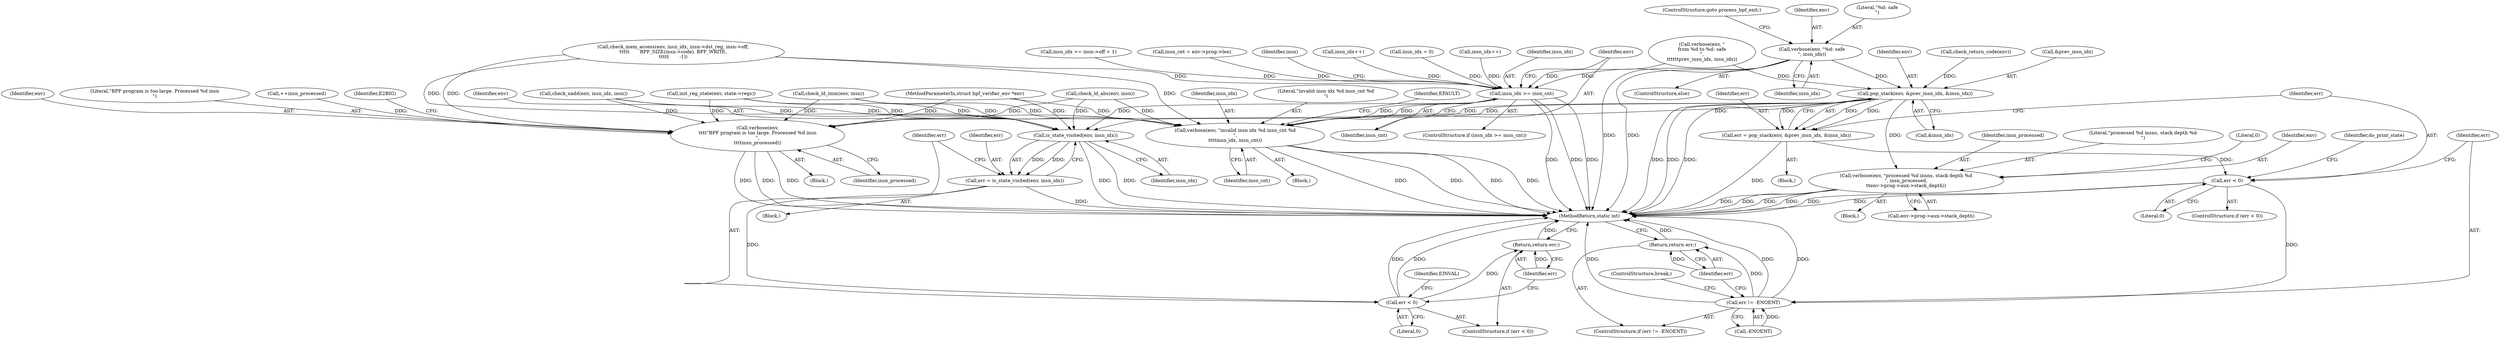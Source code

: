 digraph "0_linux_c131187db2d3fa2f8bf32fdf4e9a4ef805168467_1@pointer" {
"1000252" [label="(Call,verbose(env, \"%d: safe\n\", insn_idx))"];
"1000181" [label="(Call,insn_idx >= insn_cnt)"];
"1000185" [label="(Call,verbose(env, \"invalid insn idx %d insn_cnt %d\n\",\n\t\t\t\tinsn_idx, insn_cnt))"];
"1000218" [label="(Call,is_state_visited(env, insn_idx))"];
"1000216" [label="(Call,err = is_state_visited(env, insn_idx))"];
"1000222" [label="(Call,err < 0)"];
"1000225" [label="(Return,return err;)"];
"1000808" [label="(Call,pop_stack(env, &prev_insn_idx, &insn_idx))"];
"1000209" [label="(Call,verbose(env,\n\t\t\t\t\"BPF program is too large. Processed %d insn\n\",\n\t\t\t\tinsn_processed))"];
"1000806" [label="(Call,err = pop_stack(env, &prev_insn_idx, &insn_idx))"];
"1000815" [label="(Call,err < 0)"];
"1000820" [label="(Call,err != -ENOENT)"];
"1000824" [label="(Return,return err;)"];
"1000908" [label="(Call,verbose(env, \"processed %d insns, stack depth %d\n\", insn_processed,\n\t\tenv->prog->aux->stack_depth))"];
"1000187" [label="(Literal,\"invalid insn idx %d insn_cnt %d\n\")"];
"1000256" [label="(ControlStructure,goto process_bpf_exit;)"];
"1000219" [label="(Identifier,env)"];
"1000113" [label="(MethodParameterIn,struct bpf_verifier_env *env)"];
"1000192" [label="(Identifier,EFAULT)"];
"1000806" [label="(Call,err = pop_stack(env, &prev_insn_idx, &insn_idx))"];
"1000908" [label="(Call,verbose(env, \"processed %d insns, stack depth %d\n\", insn_processed,\n\t\tenv->prog->aux->stack_depth))"];
"1000743" [label="(Block,)"];
"1000185" [label="(Call,verbose(env, \"invalid insn idx %d insn_cnt %d\n\",\n\t\t\t\tinsn_idx, insn_cnt))"];
"1000209" [label="(Call,verbose(env,\n\t\t\t\t\"BPF program is too large. Processed %d insn\n\",\n\t\t\t\tinsn_processed))"];
"1000812" [label="(Call,&insn_idx)"];
"1000183" [label="(Identifier,insn_cnt)"];
"1000186" [label="(Identifier,env)"];
"1000212" [label="(Identifier,insn_processed)"];
"1000615" [label="(Call,check_mem_access(env, insn_idx, insn->dst_reg, insn->off,\n\t\t\t\t\t       BPF_SIZE(insn->code), BPF_WRITE,\n\t\t\t\t\t       -1))"];
"1000189" [label="(Identifier,insn_cnt)"];
"1000730" [label="(Call,insn_idx += insn->off + 1)"];
"1000222" [label="(Call,err < 0)"];
"1000224" [label="(Literal,0)"];
"1000822" [label="(Call,-ENOENT)"];
"1000912" [label="(Call,env->prog->aux->stack_depth)"];
"1000221" [label="(ControlStructure,if (err < 0))"];
"1000830" [label="(Identifier,do_print_state)"];
"1000210" [label="(Identifier,env)"];
"1000817" [label="(Literal,0)"];
"1000920" [label="(Literal,0)"];
"1000163" [label="(Call,init_reg_state(env, state->regs))"];
"1000880" [label="(Call,check_ld_imm(env, insn))"];
"1000826" [label="(ControlStructure,break;)"];
"1000218" [label="(Call,is_state_visited(env, insn_idx))"];
"1000226" [label="(Identifier,err)"];
"1000177" [label="(Block,)"];
"1000114" [label="(Block,)"];
"1000126" [label="(Call,insn_cnt = env->prog->len)"];
"1000181" [label="(Call,insn_idx >= insn_cnt)"];
"1000180" [label="(ControlStructure,if (insn_idx >= insn_cnt))"];
"1000814" [label="(ControlStructure,if (err < 0))"];
"1000909" [label="(Identifier,env)"];
"1000253" [label="(Identifier,env)"];
"1000921" [label="(MethodReturn,static int)"];
"1000194" [label="(Identifier,insn)"];
"1000906" [label="(Call,insn_idx++)"];
"1000184" [label="(Block,)"];
"1000816" [label="(Identifier,err)"];
"1000821" [label="(Identifier,err)"];
"1000252" [label="(Call,verbose(env, \"%d: safe\n\", insn_idx))"];
"1000255" [label="(Identifier,insn_idx)"];
"1000220" [label="(Identifier,insn_idx)"];
"1000223" [label="(Identifier,err)"];
"1000225" [label="(Return,return err;)"];
"1000208" [label="(Block,)"];
"1000815" [label="(Call,err < 0)"];
"1000254" [label="(Literal,\"%d: safe\n\")"];
"1000188" [label="(Identifier,insn_idx)"];
"1000825" [label="(Identifier,err)"];
"1000865" [label="(Call,check_ld_abs(env, insn))"];
"1000809" [label="(Identifier,env)"];
"1000911" [label="(Identifier,insn_processed)"];
"1000211" [label="(Literal,\"BPF program is too large. Processed %d insn\n\")"];
"1000799" [label="(Call,check_return_code(env))"];
"1000820" [label="(Call,err != -ENOENT)"];
"1000231" [label="(Identifier,EINVAL)"];
"1000471" [label="(Call,check_xadd(env, insn_idx, insn))"];
"1000173" [label="(Call,insn_idx = 0)"];
"1000807" [label="(Identifier,err)"];
"1000251" [label="(ControlStructure,else)"];
"1000246" [label="(Call,verbose(env, \"\nfrom %d to %d: safe\n\",\n\t\t\t\t\t\tprev_insn_idx, insn_idx))"];
"1000215" [label="(Identifier,E2BIG)"];
"1000216" [label="(Call,err = is_state_visited(env, insn_idx))"];
"1000205" [label="(Call,++insn_processed)"];
"1000819" [label="(ControlStructure,if (err != -ENOENT))"];
"1000824" [label="(Return,return err;)"];
"1000479" [label="(Call,insn_idx++)"];
"1000810" [label="(Call,&prev_insn_idx)"];
"1000910" [label="(Literal,\"processed %d insns, stack depth %d\n\")"];
"1000808" [label="(Call,pop_stack(env, &prev_insn_idx, &insn_idx))"];
"1000217" [label="(Identifier,err)"];
"1000182" [label="(Identifier,insn_idx)"];
"1000252" -> "1000251"  [label="AST: "];
"1000252" -> "1000255"  [label="CFG: "];
"1000253" -> "1000252"  [label="AST: "];
"1000254" -> "1000252"  [label="AST: "];
"1000255" -> "1000252"  [label="AST: "];
"1000256" -> "1000252"  [label="CFG: "];
"1000252" -> "1000921"  [label="DDG: "];
"1000252" -> "1000921"  [label="DDG: "];
"1000252" -> "1000181"  [label="DDG: "];
"1000252" -> "1000808"  [label="DDG: "];
"1000181" -> "1000180"  [label="AST: "];
"1000181" -> "1000183"  [label="CFG: "];
"1000182" -> "1000181"  [label="AST: "];
"1000183" -> "1000181"  [label="AST: "];
"1000186" -> "1000181"  [label="CFG: "];
"1000194" -> "1000181"  [label="CFG: "];
"1000181" -> "1000921"  [label="DDG: "];
"1000181" -> "1000921"  [label="DDG: "];
"1000181" -> "1000921"  [label="DDG: "];
"1000615" -> "1000181"  [label="DDG: "];
"1000906" -> "1000181"  [label="DDG: "];
"1000479" -> "1000181"  [label="DDG: "];
"1000730" -> "1000181"  [label="DDG: "];
"1000246" -> "1000181"  [label="DDG: "];
"1000173" -> "1000181"  [label="DDG: "];
"1000126" -> "1000181"  [label="DDG: "];
"1000181" -> "1000185"  [label="DDG: "];
"1000181" -> "1000185"  [label="DDG: "];
"1000181" -> "1000218"  [label="DDG: "];
"1000185" -> "1000184"  [label="AST: "];
"1000185" -> "1000189"  [label="CFG: "];
"1000186" -> "1000185"  [label="AST: "];
"1000187" -> "1000185"  [label="AST: "];
"1000188" -> "1000185"  [label="AST: "];
"1000189" -> "1000185"  [label="AST: "];
"1000192" -> "1000185"  [label="CFG: "];
"1000185" -> "1000921"  [label="DDG: "];
"1000185" -> "1000921"  [label="DDG: "];
"1000185" -> "1000921"  [label="DDG: "];
"1000185" -> "1000921"  [label="DDG: "];
"1000163" -> "1000185"  [label="DDG: "];
"1000865" -> "1000185"  [label="DDG: "];
"1000880" -> "1000185"  [label="DDG: "];
"1000471" -> "1000185"  [label="DDG: "];
"1000615" -> "1000185"  [label="DDG: "];
"1000808" -> "1000185"  [label="DDG: "];
"1000113" -> "1000185"  [label="DDG: "];
"1000218" -> "1000216"  [label="AST: "];
"1000218" -> "1000220"  [label="CFG: "];
"1000219" -> "1000218"  [label="AST: "];
"1000220" -> "1000218"  [label="AST: "];
"1000216" -> "1000218"  [label="CFG: "];
"1000218" -> "1000921"  [label="DDG: "];
"1000218" -> "1000921"  [label="DDG: "];
"1000218" -> "1000216"  [label="DDG: "];
"1000218" -> "1000216"  [label="DDG: "];
"1000163" -> "1000218"  [label="DDG: "];
"1000865" -> "1000218"  [label="DDG: "];
"1000880" -> "1000218"  [label="DDG: "];
"1000471" -> "1000218"  [label="DDG: "];
"1000615" -> "1000218"  [label="DDG: "];
"1000808" -> "1000218"  [label="DDG: "];
"1000113" -> "1000218"  [label="DDG: "];
"1000216" -> "1000177"  [label="AST: "];
"1000217" -> "1000216"  [label="AST: "];
"1000223" -> "1000216"  [label="CFG: "];
"1000216" -> "1000921"  [label="DDG: "];
"1000216" -> "1000222"  [label="DDG: "];
"1000222" -> "1000221"  [label="AST: "];
"1000222" -> "1000224"  [label="CFG: "];
"1000223" -> "1000222"  [label="AST: "];
"1000224" -> "1000222"  [label="AST: "];
"1000226" -> "1000222"  [label="CFG: "];
"1000231" -> "1000222"  [label="CFG: "];
"1000222" -> "1000921"  [label="DDG: "];
"1000222" -> "1000921"  [label="DDG: "];
"1000222" -> "1000225"  [label="DDG: "];
"1000225" -> "1000221"  [label="AST: "];
"1000225" -> "1000226"  [label="CFG: "];
"1000226" -> "1000225"  [label="AST: "];
"1000921" -> "1000225"  [label="CFG: "];
"1000225" -> "1000921"  [label="DDG: "];
"1000226" -> "1000225"  [label="DDG: "];
"1000808" -> "1000806"  [label="AST: "];
"1000808" -> "1000812"  [label="CFG: "];
"1000809" -> "1000808"  [label="AST: "];
"1000810" -> "1000808"  [label="AST: "];
"1000812" -> "1000808"  [label="AST: "];
"1000806" -> "1000808"  [label="CFG: "];
"1000808" -> "1000921"  [label="DDG: "];
"1000808" -> "1000921"  [label="DDG: "];
"1000808" -> "1000921"  [label="DDG: "];
"1000808" -> "1000209"  [label="DDG: "];
"1000808" -> "1000806"  [label="DDG: "];
"1000808" -> "1000806"  [label="DDG: "];
"1000808" -> "1000806"  [label="DDG: "];
"1000799" -> "1000808"  [label="DDG: "];
"1000246" -> "1000808"  [label="DDG: "];
"1000808" -> "1000908"  [label="DDG: "];
"1000209" -> "1000208"  [label="AST: "];
"1000209" -> "1000212"  [label="CFG: "];
"1000210" -> "1000209"  [label="AST: "];
"1000211" -> "1000209"  [label="AST: "];
"1000212" -> "1000209"  [label="AST: "];
"1000215" -> "1000209"  [label="CFG: "];
"1000209" -> "1000921"  [label="DDG: "];
"1000209" -> "1000921"  [label="DDG: "];
"1000209" -> "1000921"  [label="DDG: "];
"1000163" -> "1000209"  [label="DDG: "];
"1000865" -> "1000209"  [label="DDG: "];
"1000880" -> "1000209"  [label="DDG: "];
"1000471" -> "1000209"  [label="DDG: "];
"1000615" -> "1000209"  [label="DDG: "];
"1000113" -> "1000209"  [label="DDG: "];
"1000205" -> "1000209"  [label="DDG: "];
"1000806" -> "1000743"  [label="AST: "];
"1000807" -> "1000806"  [label="AST: "];
"1000816" -> "1000806"  [label="CFG: "];
"1000806" -> "1000921"  [label="DDG: "];
"1000806" -> "1000815"  [label="DDG: "];
"1000815" -> "1000814"  [label="AST: "];
"1000815" -> "1000817"  [label="CFG: "];
"1000816" -> "1000815"  [label="AST: "];
"1000817" -> "1000815"  [label="AST: "];
"1000821" -> "1000815"  [label="CFG: "];
"1000830" -> "1000815"  [label="CFG: "];
"1000815" -> "1000921"  [label="DDG: "];
"1000815" -> "1000921"  [label="DDG: "];
"1000815" -> "1000820"  [label="DDG: "];
"1000820" -> "1000819"  [label="AST: "];
"1000820" -> "1000822"  [label="CFG: "];
"1000821" -> "1000820"  [label="AST: "];
"1000822" -> "1000820"  [label="AST: "];
"1000825" -> "1000820"  [label="CFG: "];
"1000826" -> "1000820"  [label="CFG: "];
"1000820" -> "1000921"  [label="DDG: "];
"1000820" -> "1000921"  [label="DDG: "];
"1000820" -> "1000921"  [label="DDG: "];
"1000822" -> "1000820"  [label="DDG: "];
"1000820" -> "1000824"  [label="DDG: "];
"1000824" -> "1000819"  [label="AST: "];
"1000824" -> "1000825"  [label="CFG: "];
"1000825" -> "1000824"  [label="AST: "];
"1000921" -> "1000824"  [label="CFG: "];
"1000824" -> "1000921"  [label="DDG: "];
"1000825" -> "1000824"  [label="DDG: "];
"1000908" -> "1000114"  [label="AST: "];
"1000908" -> "1000912"  [label="CFG: "];
"1000909" -> "1000908"  [label="AST: "];
"1000910" -> "1000908"  [label="AST: "];
"1000911" -> "1000908"  [label="AST: "];
"1000912" -> "1000908"  [label="AST: "];
"1000920" -> "1000908"  [label="CFG: "];
"1000908" -> "1000921"  [label="DDG: "];
"1000908" -> "1000921"  [label="DDG: "];
"1000908" -> "1000921"  [label="DDG: "];
"1000908" -> "1000921"  [label="DDG: "];
}
